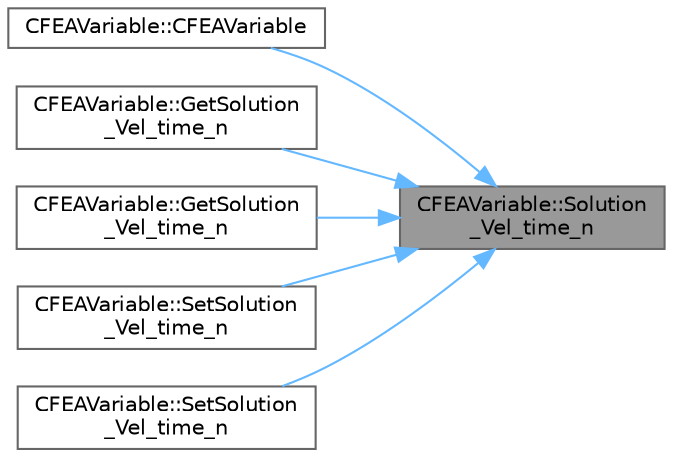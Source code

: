 digraph "CFEAVariable::Solution_Vel_time_n"
{
 // LATEX_PDF_SIZE
  bgcolor="transparent";
  edge [fontname=Helvetica,fontsize=10,labelfontname=Helvetica,labelfontsize=10];
  node [fontname=Helvetica,fontsize=10,shape=box,height=0.2,width=0.4];
  rankdir="RL";
  Node1 [id="Node000001",label="CFEAVariable::Solution\l_Vel_time_n",height=0.2,width=0.4,color="gray40", fillcolor="grey60", style="filled", fontcolor="black",tooltip=" "];
  Node1 -> Node2 [id="edge1_Node000001_Node000002",dir="back",color="steelblue1",style="solid",tooltip=" "];
  Node2 [id="Node000002",label="CFEAVariable::CFEAVariable",height=0.2,width=0.4,color="grey40", fillcolor="white", style="filled",URL="$classCFEAVariable.html#af903380be6b3b699751e694d896af2c1",tooltip="Constructor of the class."];
  Node1 -> Node3 [id="edge2_Node000001_Node000003",dir="back",color="steelblue1",style="solid",tooltip=" "];
  Node3 [id="Node000003",label="CFEAVariable::GetSolution\l_Vel_time_n",height=0.2,width=0.4,color="grey40", fillcolor="white", style="filled",URL="$classCFEAVariable.html#a6bc80c5b2620ac853b9b0fab54460a94",tooltip="Get the solution at time n."];
  Node1 -> Node4 [id="edge3_Node000001_Node000004",dir="back",color="steelblue1",style="solid",tooltip=" "];
  Node4 [id="Node000004",label="CFEAVariable::GetSolution\l_Vel_time_n",height=0.2,width=0.4,color="grey40", fillcolor="white", style="filled",URL="$classCFEAVariable.html#ae7c32d812c7d1c246c0bebc9ecceed11",tooltip="Get the velocity of the nodes (Structural Analysis) at time n."];
  Node1 -> Node5 [id="edge4_Node000001_Node000005",dir="back",color="steelblue1",style="solid",tooltip=" "];
  Node5 [id="Node000005",label="CFEAVariable::SetSolution\l_Vel_time_n",height=0.2,width=0.4,color="grey40", fillcolor="white", style="filled",URL="$classCFEAVariable.html#ad1733189df65d140a3ce82faf2180ea1",tooltip="Set the value of the velocity (Structural Analysis) at time n."];
  Node1 -> Node6 [id="edge5_Node000001_Node000006",dir="back",color="steelblue1",style="solid",tooltip=" "];
  Node6 [id="Node000006",label="CFEAVariable::SetSolution\l_Vel_time_n",height=0.2,width=0.4,color="grey40", fillcolor="white", style="filled",URL="$classCFEAVariable.html#acb32f1f1b731da8ca0737595d6b5ad05",tooltip=" "];
}
